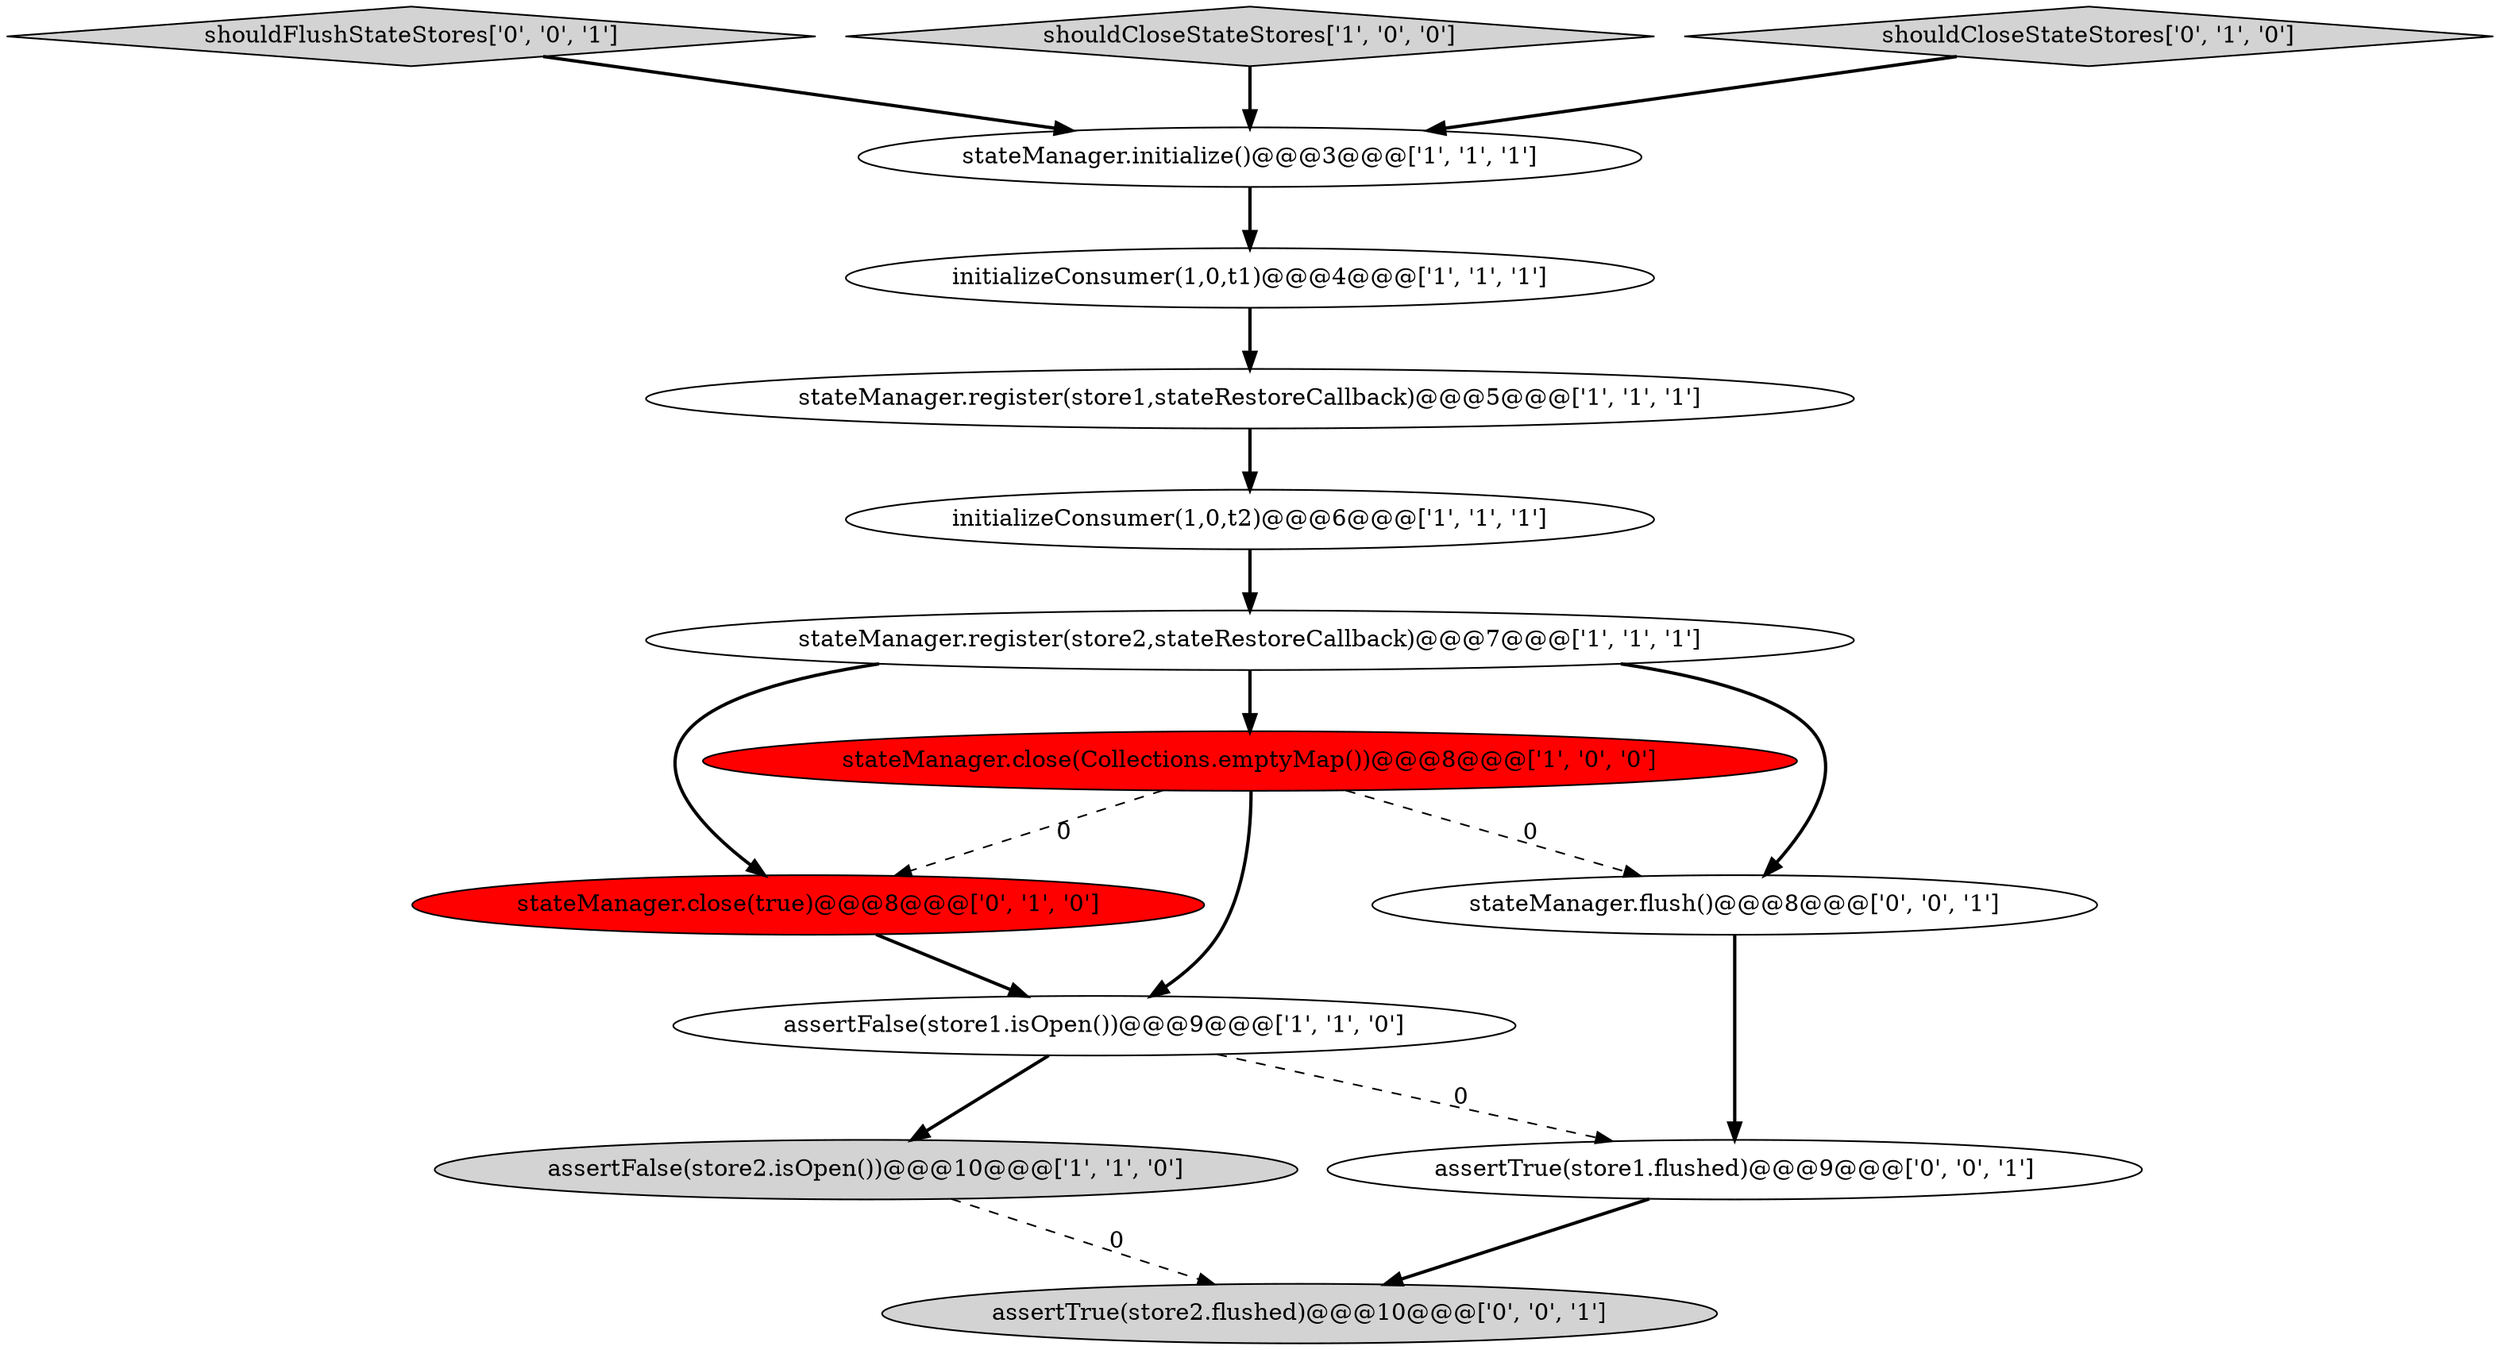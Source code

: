 digraph {
12 [style = filled, label = "shouldFlushStateStores['0', '0', '1']", fillcolor = lightgray, shape = diamond image = "AAA0AAABBB3BBB"];
0 [style = filled, label = "stateManager.close(Collections.emptyMap())@@@8@@@['1', '0', '0']", fillcolor = red, shape = ellipse image = "AAA1AAABBB1BBB"];
4 [style = filled, label = "shouldCloseStateStores['1', '0', '0']", fillcolor = lightgray, shape = diamond image = "AAA0AAABBB1BBB"];
1 [style = filled, label = "assertFalse(store2.isOpen())@@@10@@@['1', '1', '0']", fillcolor = lightgray, shape = ellipse image = "AAA0AAABBB1BBB"];
6 [style = filled, label = "stateManager.register(store2,stateRestoreCallback)@@@7@@@['1', '1', '1']", fillcolor = white, shape = ellipse image = "AAA0AAABBB1BBB"];
7 [style = filled, label = "assertFalse(store1.isOpen())@@@9@@@['1', '1', '0']", fillcolor = white, shape = ellipse image = "AAA0AAABBB1BBB"];
10 [style = filled, label = "shouldCloseStateStores['0', '1', '0']", fillcolor = lightgray, shape = diamond image = "AAA0AAABBB2BBB"];
13 [style = filled, label = "stateManager.flush()@@@8@@@['0', '0', '1']", fillcolor = white, shape = ellipse image = "AAA0AAABBB3BBB"];
3 [style = filled, label = "initializeConsumer(1,0,t2)@@@6@@@['1', '1', '1']", fillcolor = white, shape = ellipse image = "AAA0AAABBB1BBB"];
11 [style = filled, label = "assertTrue(store1.flushed)@@@9@@@['0', '0', '1']", fillcolor = white, shape = ellipse image = "AAA0AAABBB3BBB"];
2 [style = filled, label = "stateManager.initialize()@@@3@@@['1', '1', '1']", fillcolor = white, shape = ellipse image = "AAA0AAABBB1BBB"];
9 [style = filled, label = "stateManager.close(true)@@@8@@@['0', '1', '0']", fillcolor = red, shape = ellipse image = "AAA1AAABBB2BBB"];
5 [style = filled, label = "initializeConsumer(1,0,t1)@@@4@@@['1', '1', '1']", fillcolor = white, shape = ellipse image = "AAA0AAABBB1BBB"];
14 [style = filled, label = "assertTrue(store2.flushed)@@@10@@@['0', '0', '1']", fillcolor = lightgray, shape = ellipse image = "AAA0AAABBB3BBB"];
8 [style = filled, label = "stateManager.register(store1,stateRestoreCallback)@@@5@@@['1', '1', '1']", fillcolor = white, shape = ellipse image = "AAA0AAABBB1BBB"];
7->11 [style = dashed, label="0"];
5->8 [style = bold, label=""];
3->6 [style = bold, label=""];
10->2 [style = bold, label=""];
0->7 [style = bold, label=""];
12->2 [style = bold, label=""];
6->0 [style = bold, label=""];
7->1 [style = bold, label=""];
4->2 [style = bold, label=""];
0->9 [style = dashed, label="0"];
6->9 [style = bold, label=""];
9->7 [style = bold, label=""];
1->14 [style = dashed, label="0"];
11->14 [style = bold, label=""];
13->11 [style = bold, label=""];
6->13 [style = bold, label=""];
0->13 [style = dashed, label="0"];
2->5 [style = bold, label=""];
8->3 [style = bold, label=""];
}
